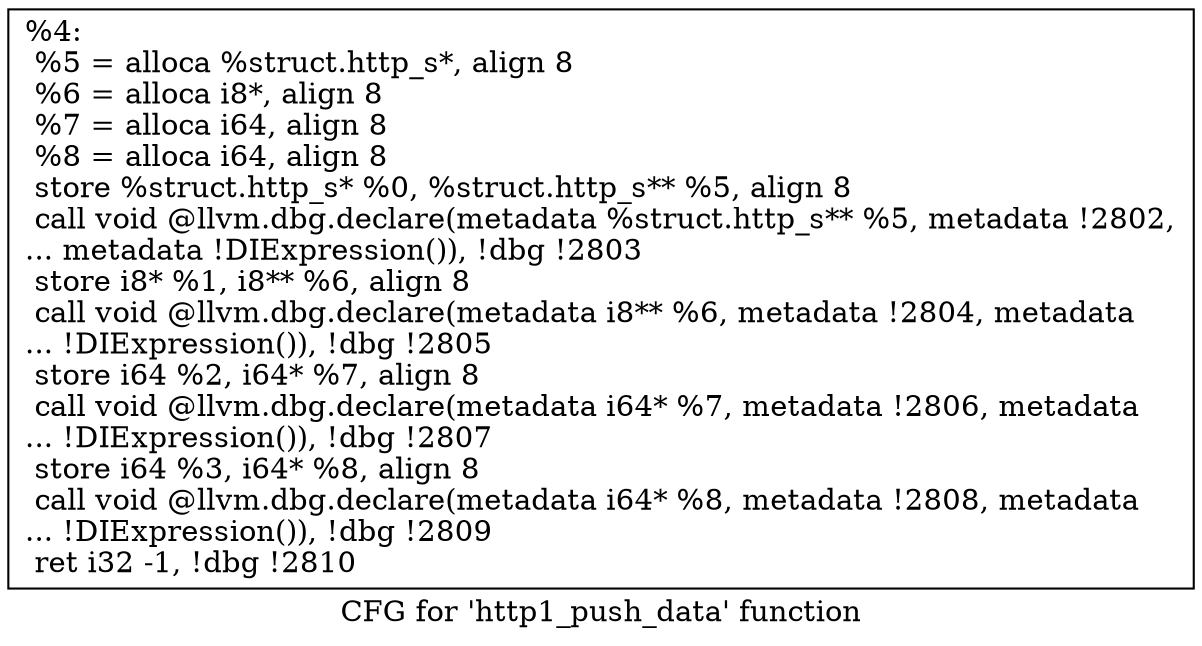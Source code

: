 digraph "CFG for 'http1_push_data' function" {
	label="CFG for 'http1_push_data' function";

	Node0x55685217e640 [shape=record,label="{%4:\l  %5 = alloca %struct.http_s*, align 8\l  %6 = alloca i8*, align 8\l  %7 = alloca i64, align 8\l  %8 = alloca i64, align 8\l  store %struct.http_s* %0, %struct.http_s** %5, align 8\l  call void @llvm.dbg.declare(metadata %struct.http_s** %5, metadata !2802,\l... metadata !DIExpression()), !dbg !2803\l  store i8* %1, i8** %6, align 8\l  call void @llvm.dbg.declare(metadata i8** %6, metadata !2804, metadata\l... !DIExpression()), !dbg !2805\l  store i64 %2, i64* %7, align 8\l  call void @llvm.dbg.declare(metadata i64* %7, metadata !2806, metadata\l... !DIExpression()), !dbg !2807\l  store i64 %3, i64* %8, align 8\l  call void @llvm.dbg.declare(metadata i64* %8, metadata !2808, metadata\l... !DIExpression()), !dbg !2809\l  ret i32 -1, !dbg !2810\l}"];
}
